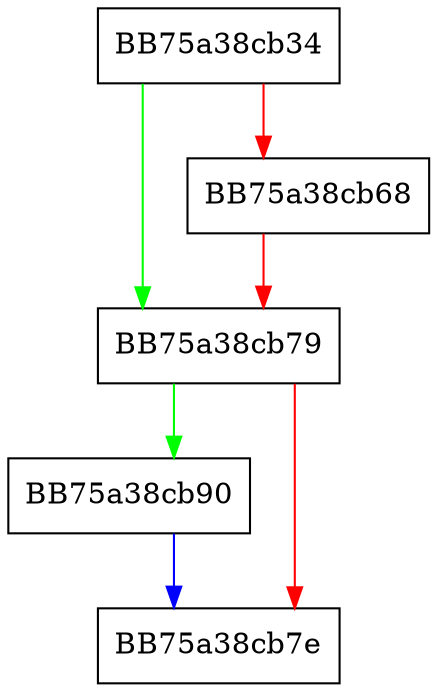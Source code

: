 digraph MemScanOpenProcessToken {
  node [shape="box"];
  graph [splines=ortho];
  BB75a38cb34 -> BB75a38cb79 [color="green"];
  BB75a38cb34 -> BB75a38cb68 [color="red"];
  BB75a38cb68 -> BB75a38cb79 [color="red"];
  BB75a38cb79 -> BB75a38cb90 [color="green"];
  BB75a38cb79 -> BB75a38cb7e [color="red"];
  BB75a38cb90 -> BB75a38cb7e [color="blue"];
}